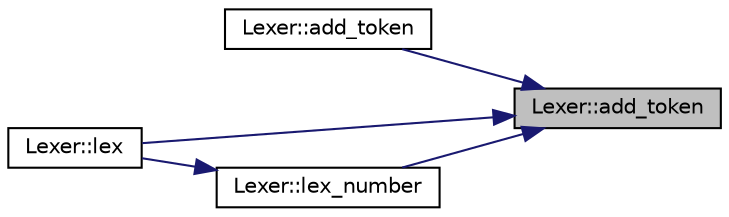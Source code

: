 digraph "Lexer::add_token"
{
 // LATEX_PDF_SIZE
  edge [fontname="Helvetica",fontsize="10",labelfontname="Helvetica",labelfontsize="10"];
  node [fontname="Helvetica",fontsize="10",shape=record];
  rankdir="RL";
  Node1 [label="Lexer::add_token",height=0.2,width=0.4,color="black", fillcolor="grey75", style="filled", fontcolor="black",tooltip=" "];
  Node1 -> Node2 [dir="back",color="midnightblue",fontsize="10",style="solid"];
  Node2 [label="Lexer::add_token",height=0.2,width=0.4,color="black", fillcolor="white", style="filled",URL="$class_lexer.html#a36cae34883afe2ac6da9b9246ff62214",tooltip=" "];
  Node1 -> Node3 [dir="back",color="midnightblue",fontsize="10",style="solid"];
  Node3 [label="Lexer::lex",height=0.2,width=0.4,color="black", fillcolor="white", style="filled",URL="$class_lexer.html#ae0fb850d96b35ae222a1ec35743d350b",tooltip=" "];
  Node1 -> Node4 [dir="back",color="midnightblue",fontsize="10",style="solid"];
  Node4 [label="Lexer::lex_number",height=0.2,width=0.4,color="black", fillcolor="white", style="filled",URL="$class_lexer.html#a84a1c1416cfc5ddbac24049eeec3193d",tooltip=" "];
  Node4 -> Node3 [dir="back",color="midnightblue",fontsize="10",style="solid"];
}
